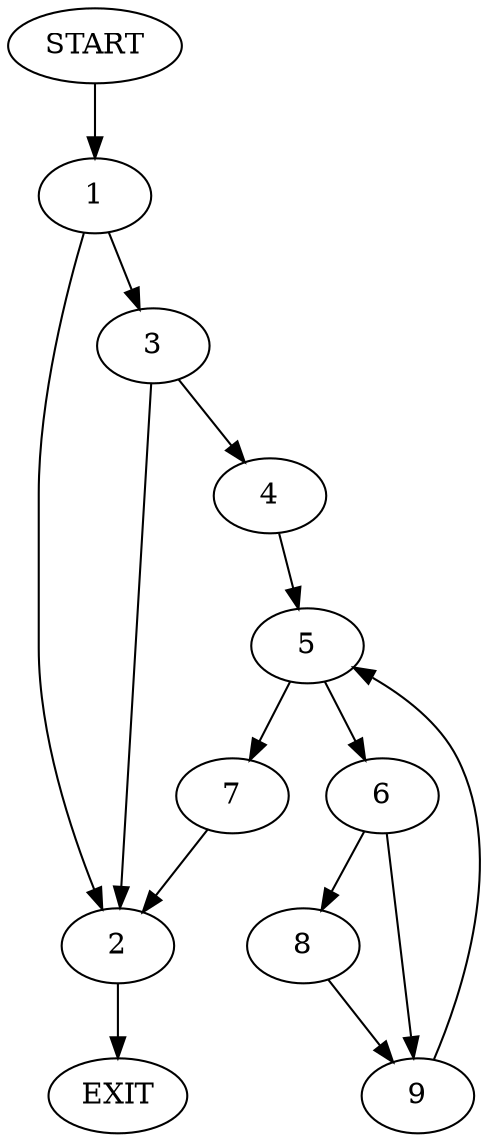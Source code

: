 digraph {
0 [label="START"]
10 [label="EXIT"]
0 -> 1
1 -> 2
1 -> 3
2 -> 10
3 -> 4
3 -> 2
4 -> 5
5 -> 6
5 -> 7
7 -> 2
6 -> 8
6 -> 9
9 -> 5
8 -> 9
}
